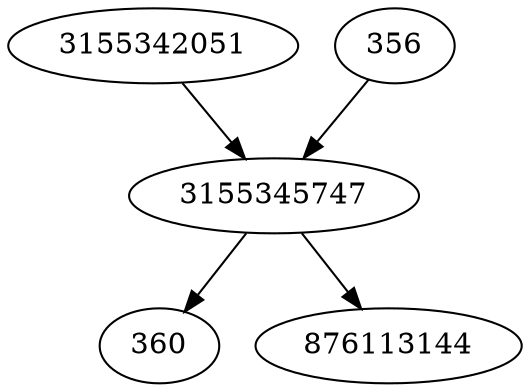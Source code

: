 strict digraph  {
3155342051;
356;
360;
3155345747;
876113144;
3155342051 -> 3155345747;
356 -> 3155345747;
3155345747 -> 876113144;
3155345747 -> 360;
}
